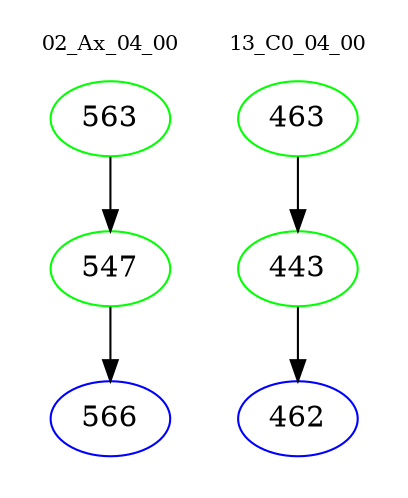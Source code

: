 digraph{
subgraph cluster_0 {
color = white
label = "02_Ax_04_00";
fontsize=10;
T0_563 [label="563", color="green"]
T0_563 -> T0_547 [color="black"]
T0_547 [label="547", color="green"]
T0_547 -> T0_566 [color="black"]
T0_566 [label="566", color="blue"]
}
subgraph cluster_1 {
color = white
label = "13_C0_04_00";
fontsize=10;
T1_463 [label="463", color="green"]
T1_463 -> T1_443 [color="black"]
T1_443 [label="443", color="green"]
T1_443 -> T1_462 [color="black"]
T1_462 [label="462", color="blue"]
}
}
